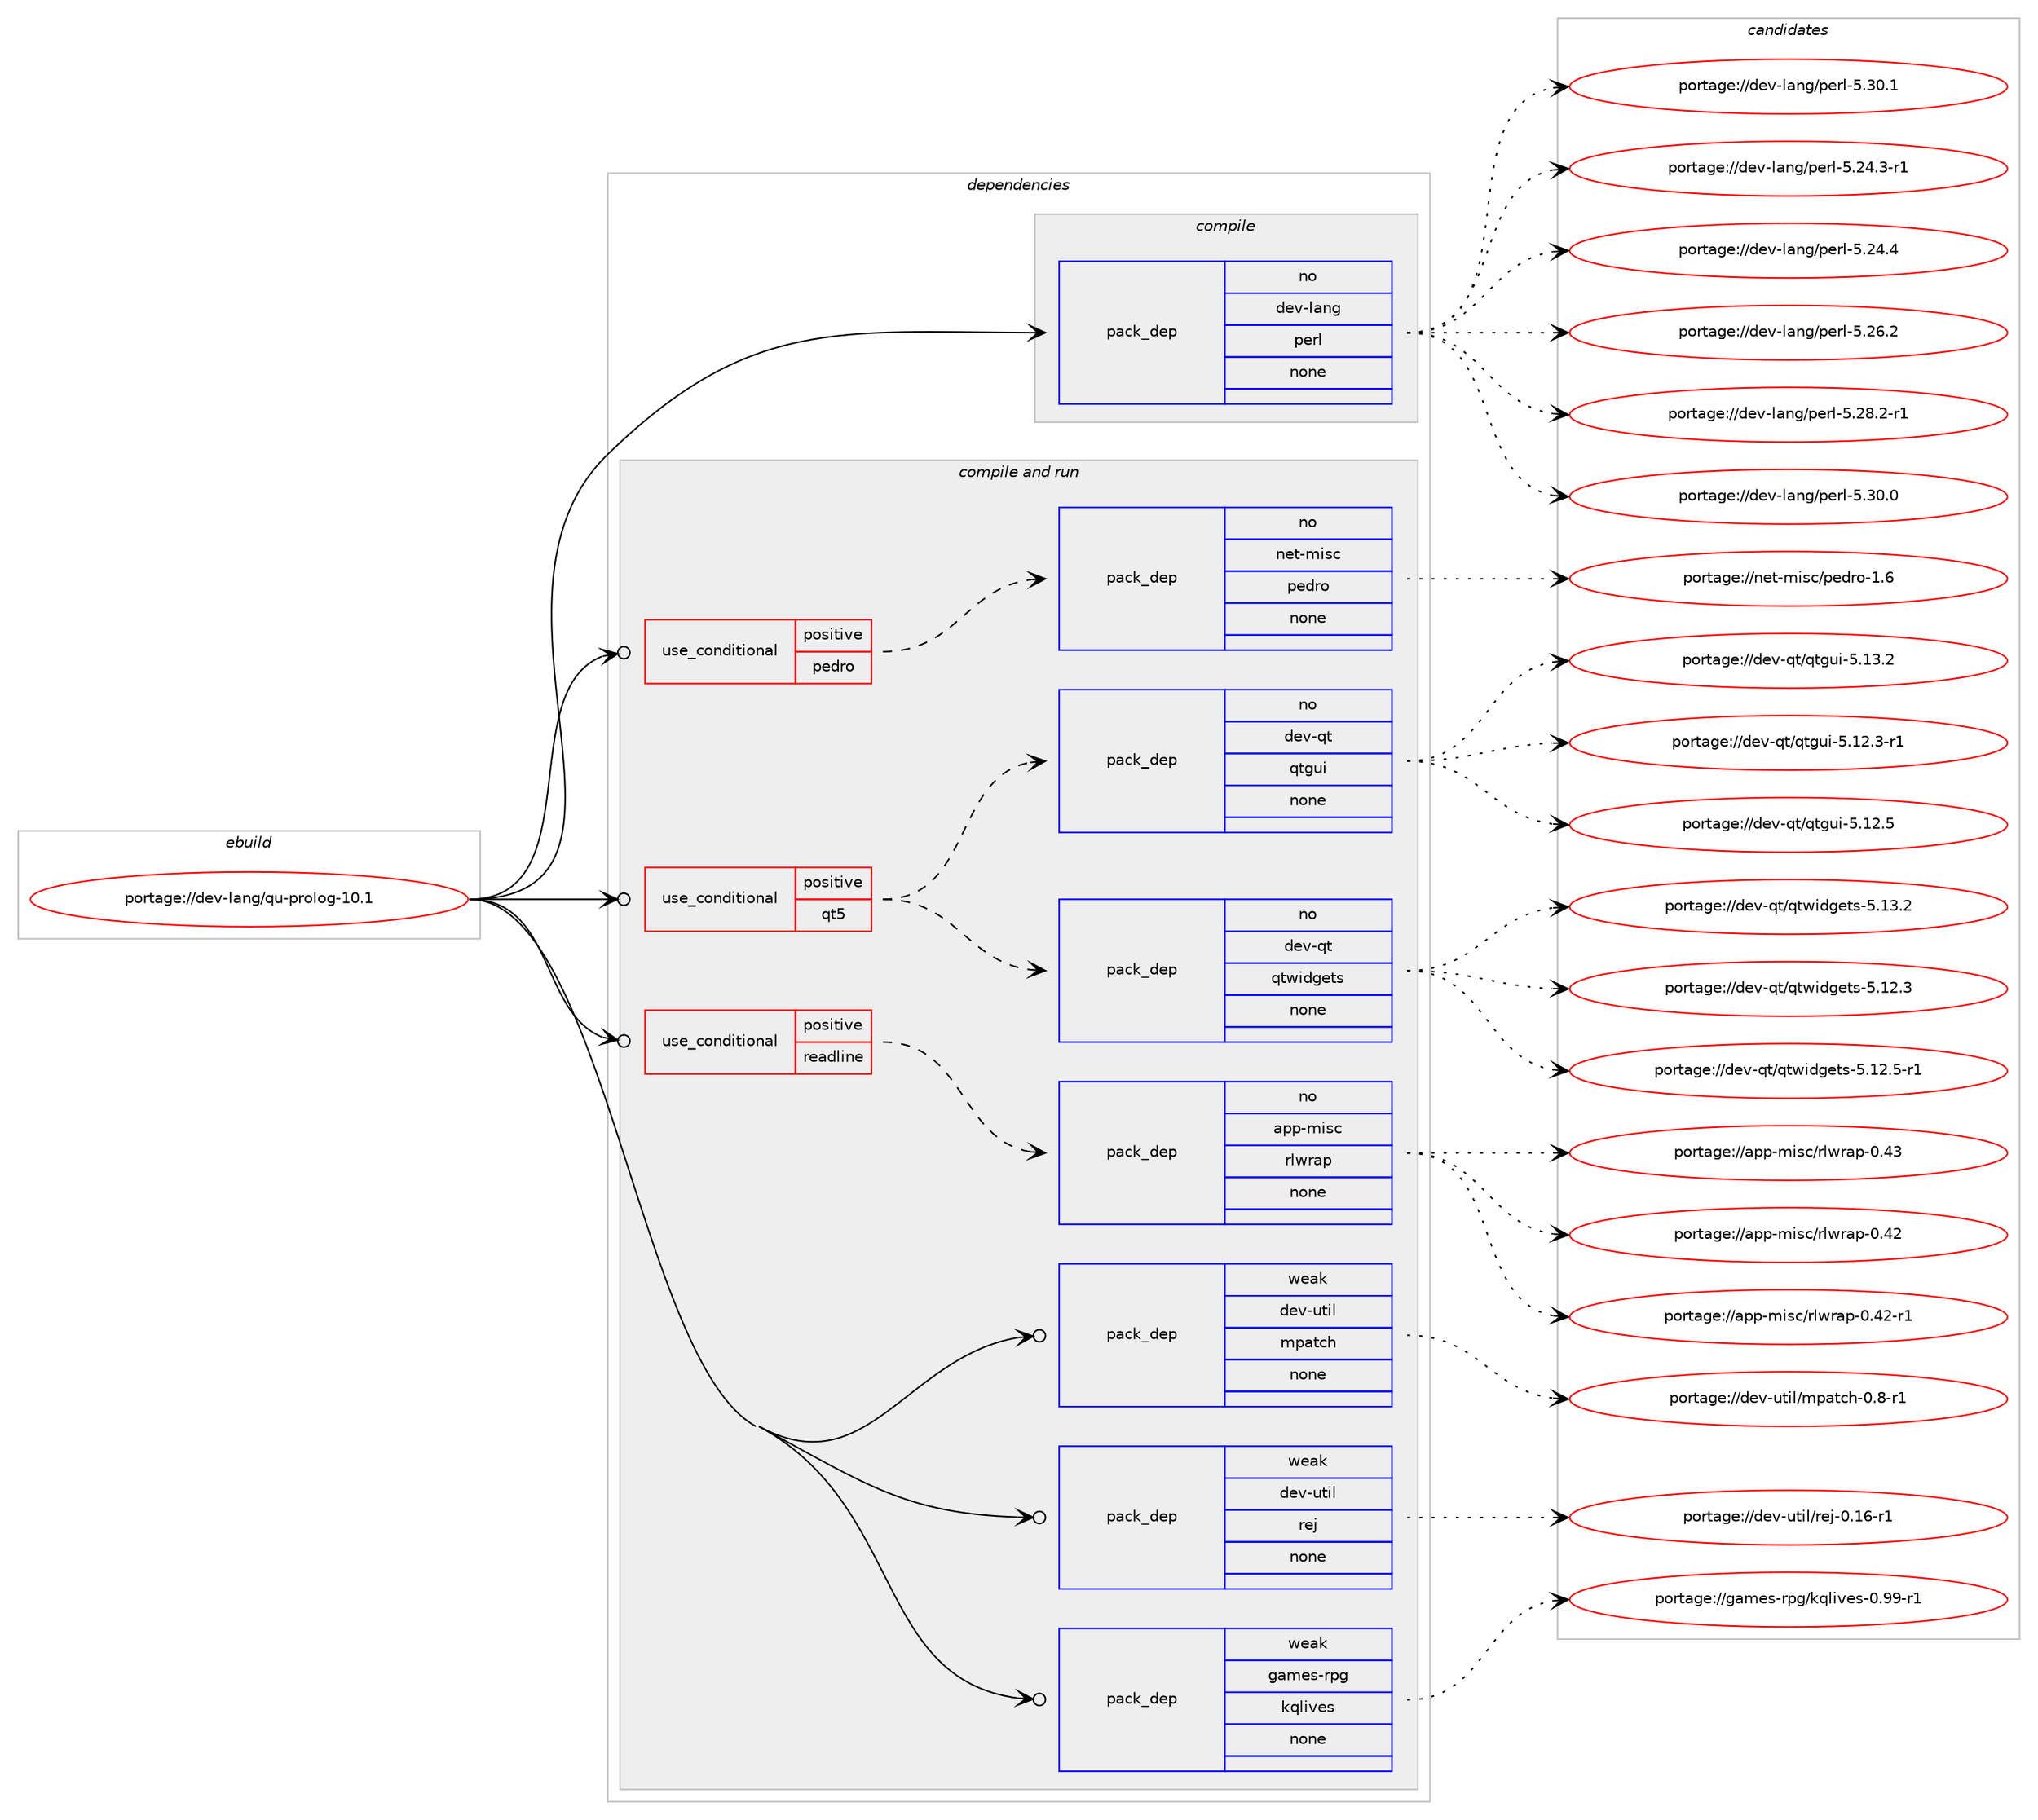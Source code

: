 digraph prolog {

# *************
# Graph options
# *************

newrank=true;
concentrate=true;
compound=true;
graph [rankdir=LR,fontname=Helvetica,fontsize=10,ranksep=1.5];#, ranksep=2.5, nodesep=0.2];
edge  [arrowhead=vee];
node  [fontname=Helvetica,fontsize=10];

# **********
# The ebuild
# **********

subgraph cluster_leftcol {
color=gray;
rank=same;
label=<<i>ebuild</i>>;
id [label="portage://dev-lang/qu-prolog-10.1", color=red, width=4, href="../dev-lang/qu-prolog-10.1.svg"];
}

# ****************
# The dependencies
# ****************

subgraph cluster_midcol {
color=gray;
label=<<i>dependencies</i>>;
subgraph cluster_compile {
fillcolor="#eeeeee";
style=filled;
label=<<i>compile</i>>;
subgraph pack73341 {
dependency96199 [label=<<TABLE BORDER="0" CELLBORDER="1" CELLSPACING="0" CELLPADDING="4" WIDTH="220"><TR><TD ROWSPAN="6" CELLPADDING="30">pack_dep</TD></TR><TR><TD WIDTH="110">no</TD></TR><TR><TD>dev-lang</TD></TR><TR><TD>perl</TD></TR><TR><TD>none</TD></TR><TR><TD></TD></TR></TABLE>>, shape=none, color=blue];
}
id:e -> dependency96199:w [weight=20,style="solid",arrowhead="vee"];
}
subgraph cluster_compileandrun {
fillcolor="#eeeeee";
style=filled;
label=<<i>compile and run</i>>;
subgraph cond20027 {
dependency96200 [label=<<TABLE BORDER="0" CELLBORDER="1" CELLSPACING="0" CELLPADDING="4"><TR><TD ROWSPAN="3" CELLPADDING="10">use_conditional</TD></TR><TR><TD>positive</TD></TR><TR><TD>pedro</TD></TR></TABLE>>, shape=none, color=red];
subgraph pack73342 {
dependency96201 [label=<<TABLE BORDER="0" CELLBORDER="1" CELLSPACING="0" CELLPADDING="4" WIDTH="220"><TR><TD ROWSPAN="6" CELLPADDING="30">pack_dep</TD></TR><TR><TD WIDTH="110">no</TD></TR><TR><TD>net-misc</TD></TR><TR><TD>pedro</TD></TR><TR><TD>none</TD></TR><TR><TD></TD></TR></TABLE>>, shape=none, color=blue];
}
dependency96200:e -> dependency96201:w [weight=20,style="dashed",arrowhead="vee"];
}
id:e -> dependency96200:w [weight=20,style="solid",arrowhead="odotvee"];
subgraph cond20028 {
dependency96202 [label=<<TABLE BORDER="0" CELLBORDER="1" CELLSPACING="0" CELLPADDING="4"><TR><TD ROWSPAN="3" CELLPADDING="10">use_conditional</TD></TR><TR><TD>positive</TD></TR><TR><TD>qt5</TD></TR></TABLE>>, shape=none, color=red];
subgraph pack73343 {
dependency96203 [label=<<TABLE BORDER="0" CELLBORDER="1" CELLSPACING="0" CELLPADDING="4" WIDTH="220"><TR><TD ROWSPAN="6" CELLPADDING="30">pack_dep</TD></TR><TR><TD WIDTH="110">no</TD></TR><TR><TD>dev-qt</TD></TR><TR><TD>qtwidgets</TD></TR><TR><TD>none</TD></TR><TR><TD></TD></TR></TABLE>>, shape=none, color=blue];
}
dependency96202:e -> dependency96203:w [weight=20,style="dashed",arrowhead="vee"];
subgraph pack73344 {
dependency96204 [label=<<TABLE BORDER="0" CELLBORDER="1" CELLSPACING="0" CELLPADDING="4" WIDTH="220"><TR><TD ROWSPAN="6" CELLPADDING="30">pack_dep</TD></TR><TR><TD WIDTH="110">no</TD></TR><TR><TD>dev-qt</TD></TR><TR><TD>qtgui</TD></TR><TR><TD>none</TD></TR><TR><TD></TD></TR></TABLE>>, shape=none, color=blue];
}
dependency96202:e -> dependency96204:w [weight=20,style="dashed",arrowhead="vee"];
}
id:e -> dependency96202:w [weight=20,style="solid",arrowhead="odotvee"];
subgraph cond20029 {
dependency96205 [label=<<TABLE BORDER="0" CELLBORDER="1" CELLSPACING="0" CELLPADDING="4"><TR><TD ROWSPAN="3" CELLPADDING="10">use_conditional</TD></TR><TR><TD>positive</TD></TR><TR><TD>readline</TD></TR></TABLE>>, shape=none, color=red];
subgraph pack73345 {
dependency96206 [label=<<TABLE BORDER="0" CELLBORDER="1" CELLSPACING="0" CELLPADDING="4" WIDTH="220"><TR><TD ROWSPAN="6" CELLPADDING="30">pack_dep</TD></TR><TR><TD WIDTH="110">no</TD></TR><TR><TD>app-misc</TD></TR><TR><TD>rlwrap</TD></TR><TR><TD>none</TD></TR><TR><TD></TD></TR></TABLE>>, shape=none, color=blue];
}
dependency96205:e -> dependency96206:w [weight=20,style="dashed",arrowhead="vee"];
}
id:e -> dependency96205:w [weight=20,style="solid",arrowhead="odotvee"];
subgraph pack73346 {
dependency96207 [label=<<TABLE BORDER="0" CELLBORDER="1" CELLSPACING="0" CELLPADDING="4" WIDTH="220"><TR><TD ROWSPAN="6" CELLPADDING="30">pack_dep</TD></TR><TR><TD WIDTH="110">weak</TD></TR><TR><TD>dev-util</TD></TR><TR><TD>mpatch</TD></TR><TR><TD>none</TD></TR><TR><TD></TD></TR></TABLE>>, shape=none, color=blue];
}
id:e -> dependency96207:w [weight=20,style="solid",arrowhead="odotvee"];
subgraph pack73347 {
dependency96208 [label=<<TABLE BORDER="0" CELLBORDER="1" CELLSPACING="0" CELLPADDING="4" WIDTH="220"><TR><TD ROWSPAN="6" CELLPADDING="30">pack_dep</TD></TR><TR><TD WIDTH="110">weak</TD></TR><TR><TD>dev-util</TD></TR><TR><TD>rej</TD></TR><TR><TD>none</TD></TR><TR><TD></TD></TR></TABLE>>, shape=none, color=blue];
}
id:e -> dependency96208:w [weight=20,style="solid",arrowhead="odotvee"];
subgraph pack73348 {
dependency96209 [label=<<TABLE BORDER="0" CELLBORDER="1" CELLSPACING="0" CELLPADDING="4" WIDTH="220"><TR><TD ROWSPAN="6" CELLPADDING="30">pack_dep</TD></TR><TR><TD WIDTH="110">weak</TD></TR><TR><TD>games-rpg</TD></TR><TR><TD>kqlives</TD></TR><TR><TD>none</TD></TR><TR><TD></TD></TR></TABLE>>, shape=none, color=blue];
}
id:e -> dependency96209:w [weight=20,style="solid",arrowhead="odotvee"];
}
subgraph cluster_run {
fillcolor="#eeeeee";
style=filled;
label=<<i>run</i>>;
}
}

# **************
# The candidates
# **************

subgraph cluster_choices {
rank=same;
color=gray;
label=<<i>candidates</i>>;

subgraph choice73341 {
color=black;
nodesep=1;
choiceportage100101118451089711010347112101114108455346505246514511449 [label="portage://dev-lang/perl-5.24.3-r1", color=red, width=4,href="../dev-lang/perl-5.24.3-r1.svg"];
choiceportage10010111845108971101034711210111410845534650524652 [label="portage://dev-lang/perl-5.24.4", color=red, width=4,href="../dev-lang/perl-5.24.4.svg"];
choiceportage10010111845108971101034711210111410845534650544650 [label="portage://dev-lang/perl-5.26.2", color=red, width=4,href="../dev-lang/perl-5.26.2.svg"];
choiceportage100101118451089711010347112101114108455346505646504511449 [label="portage://dev-lang/perl-5.28.2-r1", color=red, width=4,href="../dev-lang/perl-5.28.2-r1.svg"];
choiceportage10010111845108971101034711210111410845534651484648 [label="portage://dev-lang/perl-5.30.0", color=red, width=4,href="../dev-lang/perl-5.30.0.svg"];
choiceportage10010111845108971101034711210111410845534651484649 [label="portage://dev-lang/perl-5.30.1", color=red, width=4,href="../dev-lang/perl-5.30.1.svg"];
dependency96199:e -> choiceportage100101118451089711010347112101114108455346505246514511449:w [style=dotted,weight="100"];
dependency96199:e -> choiceportage10010111845108971101034711210111410845534650524652:w [style=dotted,weight="100"];
dependency96199:e -> choiceportage10010111845108971101034711210111410845534650544650:w [style=dotted,weight="100"];
dependency96199:e -> choiceportage100101118451089711010347112101114108455346505646504511449:w [style=dotted,weight="100"];
dependency96199:e -> choiceportage10010111845108971101034711210111410845534651484648:w [style=dotted,weight="100"];
dependency96199:e -> choiceportage10010111845108971101034711210111410845534651484649:w [style=dotted,weight="100"];
}
subgraph choice73342 {
color=black;
nodesep=1;
choiceportage11010111645109105115994711210110011411145494654 [label="portage://net-misc/pedro-1.6", color=red, width=4,href="../net-misc/pedro-1.6.svg"];
dependency96201:e -> choiceportage11010111645109105115994711210110011411145494654:w [style=dotted,weight="100"];
}
subgraph choice73343 {
color=black;
nodesep=1;
choiceportage100101118451131164711311611910510010310111611545534649504651 [label="portage://dev-qt/qtwidgets-5.12.3", color=red, width=4,href="../dev-qt/qtwidgets-5.12.3.svg"];
choiceportage1001011184511311647113116119105100103101116115455346495046534511449 [label="portage://dev-qt/qtwidgets-5.12.5-r1", color=red, width=4,href="../dev-qt/qtwidgets-5.12.5-r1.svg"];
choiceportage100101118451131164711311611910510010310111611545534649514650 [label="portage://dev-qt/qtwidgets-5.13.2", color=red, width=4,href="../dev-qt/qtwidgets-5.13.2.svg"];
dependency96203:e -> choiceportage100101118451131164711311611910510010310111611545534649504651:w [style=dotted,weight="100"];
dependency96203:e -> choiceportage1001011184511311647113116119105100103101116115455346495046534511449:w [style=dotted,weight="100"];
dependency96203:e -> choiceportage100101118451131164711311611910510010310111611545534649514650:w [style=dotted,weight="100"];
}
subgraph choice73344 {
color=black;
nodesep=1;
choiceportage1001011184511311647113116103117105455346495046514511449 [label="portage://dev-qt/qtgui-5.12.3-r1", color=red, width=4,href="../dev-qt/qtgui-5.12.3-r1.svg"];
choiceportage100101118451131164711311610311710545534649504653 [label="portage://dev-qt/qtgui-5.12.5", color=red, width=4,href="../dev-qt/qtgui-5.12.5.svg"];
choiceportage100101118451131164711311610311710545534649514650 [label="portage://dev-qt/qtgui-5.13.2", color=red, width=4,href="../dev-qt/qtgui-5.13.2.svg"];
dependency96204:e -> choiceportage1001011184511311647113116103117105455346495046514511449:w [style=dotted,weight="100"];
dependency96204:e -> choiceportage100101118451131164711311610311710545534649504653:w [style=dotted,weight="100"];
dependency96204:e -> choiceportage100101118451131164711311610311710545534649514650:w [style=dotted,weight="100"];
}
subgraph choice73345 {
color=black;
nodesep=1;
choiceportage97112112451091051159947114108119114971124548465250 [label="portage://app-misc/rlwrap-0.42", color=red, width=4,href="../app-misc/rlwrap-0.42.svg"];
choiceportage971121124510910511599471141081191149711245484652504511449 [label="portage://app-misc/rlwrap-0.42-r1", color=red, width=4,href="../app-misc/rlwrap-0.42-r1.svg"];
choiceportage97112112451091051159947114108119114971124548465251 [label="portage://app-misc/rlwrap-0.43", color=red, width=4,href="../app-misc/rlwrap-0.43.svg"];
dependency96206:e -> choiceportage97112112451091051159947114108119114971124548465250:w [style=dotted,weight="100"];
dependency96206:e -> choiceportage971121124510910511599471141081191149711245484652504511449:w [style=dotted,weight="100"];
dependency96206:e -> choiceportage97112112451091051159947114108119114971124548465251:w [style=dotted,weight="100"];
}
subgraph choice73346 {
color=black;
nodesep=1;
choiceportage10010111845117116105108471091129711699104454846564511449 [label="portage://dev-util/mpatch-0.8-r1", color=red, width=4,href="../dev-util/mpatch-0.8-r1.svg"];
dependency96207:e -> choiceportage10010111845117116105108471091129711699104454846564511449:w [style=dotted,weight="100"];
}
subgraph choice73347 {
color=black;
nodesep=1;
choiceportage100101118451171161051084711410110645484649544511449 [label="portage://dev-util/rej-0.16-r1", color=red, width=4,href="../dev-util/rej-0.16-r1.svg"];
dependency96208:e -> choiceportage100101118451171161051084711410110645484649544511449:w [style=dotted,weight="100"];
}
subgraph choice73348 {
color=black;
nodesep=1;
choiceportage10397109101115451141121034710711310810511810111545484657574511449 [label="portage://games-rpg/kqlives-0.99-r1", color=red, width=4,href="../games-rpg/kqlives-0.99-r1.svg"];
dependency96209:e -> choiceportage10397109101115451141121034710711310810511810111545484657574511449:w [style=dotted,weight="100"];
}
}

}
